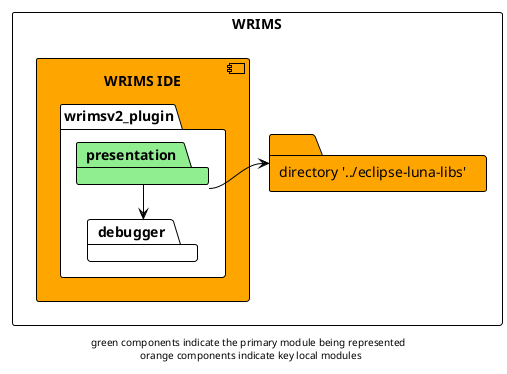 @startuml

!theme plain
left to right direction
skinparam linetype ortho

rectangle WRIMS {
    component wrims-ide as "WRIMS IDE" #orange {
        package wrimsv2_plugin  {
            package presentation #lightgreen
            package debugger
        }
    }

    folder luna_libs as "directory '../eclipse-luna-libs'" #orange
}

presentation -down-> luna_libs
presentation -l-> debugger

footer "green components indicate the primary module being represented \n orange components indicate key local modules"
@enduml
